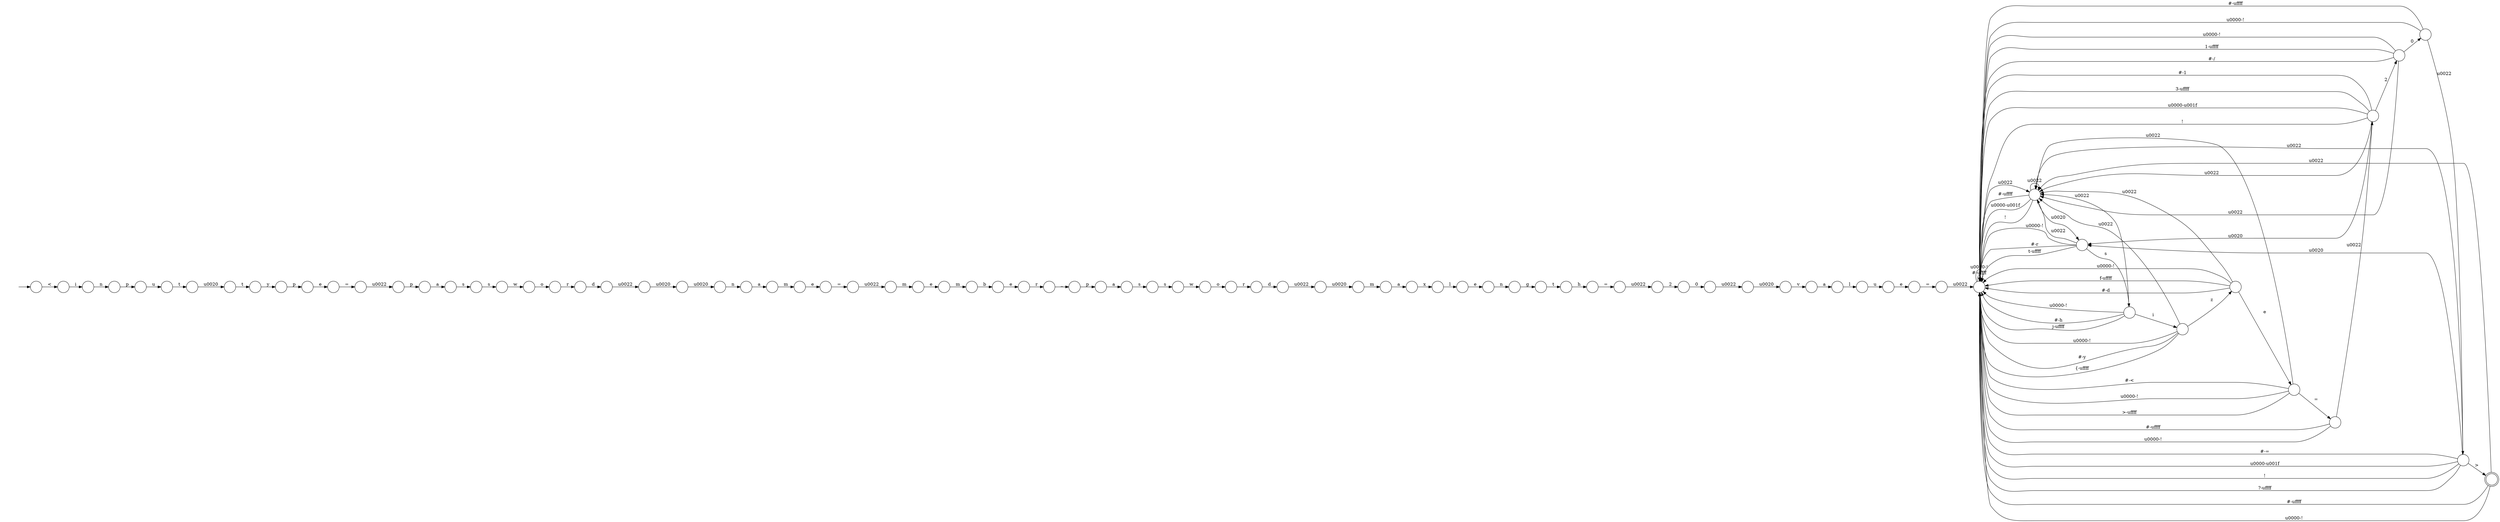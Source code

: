 digraph Automaton {
  rankdir = LR;
  0 [shape=circle,label=""];
  0 -> 55 [label="d"]
  1 [shape=circle,label=""];
  1 -> 74 [label="w"]
  2 [shape=circle,label=""];
  2 -> 17 [label="s"]
  3 [shape=circle,label=""];
  3 -> 22 [label="\u0022"]
  4 [shape=circle,label=""];
  4 -> 13 [label="a"]
  5 [shape=circle,label=""];
  5 -> 23 [label="0"]
  6 [shape=circle,label=""];
  6 -> 34 [label="\u0020"]
  7 [shape=circle,label=""];
  7 -> 63 [label="y"]
  8 [shape=circle,label=""];
  8 -> 67 [label="\u0022"]
  8 -> 8 [label="#-\uffff"]
  8 -> 8 [label="\u0000-!"]
  9 [shape=circle,label=""];
  9 -> 51 [label="n"]
  10 [shape=circle,label=""];
  10 -> 30 [label="="]
  11 [shape=circle,label=""];
  11 -> 73 [label="r"]
  12 [shape=circle,label=""];
  12 -> 21 [label="\u0022"]
  12 -> 8 [label="#-\uffff"]
  12 -> 8 [label="\u0000-!"]
  13 [shape=circle,label=""];
  13 -> 40 [label="l"]
  14 [shape=circle,label=""];
  14 -> 48 [label="m"]
  15 [shape=circle,label=""];
  15 -> 67 [label="\u0022"]
  15 -> 36 [label="e"]
  15 -> 8 [label="\u0000-!"]
  15 -> 8 [label="f-\uffff"]
  15 -> 8 [label="#-d"]
  16 [shape=circle,label=""];
  16 -> 56 [label="\u0022"]
  17 [shape=circle,label=""];
  17 -> 65 [label="s"]
  18 [shape=circle,label=""];
  18 -> 25 [label="a"]
  19 [shape=circle,label=""];
  19 -> 76 [label="l"]
  20 [shape=circle,label=""];
  20 -> 29 [label="\u0020"]
  21 [shape=circle,label=""];
  21 -> 67 [label="\u0022"]
  21 -> 8 [label="#-="]
  21 -> 81 [label=">"]
  21 -> 8 [label="\u0000-\u001f"]
  21 -> 68 [label="\u0020"]
  21 -> 8 [label="!"]
  21 -> 8 [label="?-\uffff"]
  22 [shape=circle,label=""];
  22 -> 28 [label="m"]
  23 [shape=circle,label=""];
  23 -> 37 [label="\u0022"]
  24 [shape=circle,label=""];
  24 -> 79 [label="a"]
  25 [shape=circle,label=""];
  25 -> 66 [label="m"]
  26 [shape=circle,label=""];
  26 -> 67 [label="\u0022"]
  26 -> 8 [label="\u0000-!"]
  26 -> 8 [label="1-\uffff"]
  26 -> 12 [label="0"]
  26 -> 8 [label="#-/"]
  27 [shape=circle,label=""];
  27 -> 10 [label="e"]
  28 [shape=circle,label=""];
  28 -> 14 [label="e"]
  29 [shape=circle,label=""];
  29 -> 24 [label="m"]
  30 [shape=circle,label=""];
  30 -> 8 [label="\u0022"]
  31 [shape=circle,label=""];
  31 -> 67 [label="\u0022"]
  31 -> 26 [label="2"]
  31 -> 8 [label="#-1"]
  31 -> 8 [label="3-\uffff"]
  31 -> 8 [label="\u0000-\u001f"]
  31 -> 68 [label="\u0020"]
  31 -> 8 [label="!"]
  32 [shape=circle,label=""];
  32 -> 67 [label="\u0022"]
  32 -> 8 [label="\u0000-!"]
  32 -> 72 [label="i"]
  32 -> 8 [label="#-h"]
  32 -> 8 [label="j-\uffff"]
  33 [shape=circle,label=""];
  33 -> 2 [label="a"]
  34 [shape=circle,label=""];
  34 -> 7 [label="t"]
  35 [shape=circle,label=""];
  35 -> 45 [label="a"]
  36 [shape=circle,label=""];
  36 -> 38 [label="="]
  36 -> 67 [label="\u0022"]
  36 -> 8 [label="#-<"]
  36 -> 8 [label="\u0000-!"]
  36 -> 8 [label=">-\uffff"]
  37 [shape=circle,label=""];
  37 -> 62 [label="\u0020"]
  38 [shape=circle,label=""];
  38 -> 31 [label="\u0022"]
  38 -> 8 [label="#-\uffff"]
  38 -> 8 [label="\u0000-!"]
  39 [shape=circle,label=""];
  39 -> 60 [label="\u0020"]
  40 [shape=circle,label=""];
  40 -> 27 [label="u"]
  41 [shape=circle,label=""];
  41 -> 71 [label="o"]
  42 [shape=circle,label=""];
  42 -> 53 [label="\u0022"]
  43 [shape=circle,label=""];
  43 -> 16 [label="="]
  44 [shape=circle,label=""];
  44 -> 43 [label="h"]
  45 [shape=circle,label=""];
  45 -> 50 [label="s"]
  46 [shape=circle,label=""];
  46 -> 35 [label="p"]
  47 [shape=circle,label=""];
  47 -> 75 [label="g"]
  48 [shape=circle,label=""];
  48 -> 58 [label="b"]
  49 [shape=circle,label=""];
  49 -> 9 [label="i"]
  50 [shape=circle,label=""];
  50 -> 1 [label="s"]
  51 [shape=circle,label=""];
  51 -> 57 [label="p"]
  52 [shape=circle,label=""];
  52 -> 78 [label="e"]
  53 [shape=circle,label=""];
  53 -> 33 [label="p"]
  54 [shape=circle,label=""];
  54 -> 3 [label="="]
  55 [shape=circle,label=""];
  55 -> 64 [label="\u0022"]
  56 [shape=circle,label=""];
  56 -> 5 [label="2"]
  57 [shape=circle,label=""];
  57 -> 70 [label="u"]
  58 [shape=circle,label=""];
  58 -> 77 [label="e"]
  59 [shape=circle,label=""];
  59 -> 20 [label="\u0022"]
  60 [shape=circle,label=""];
  60 -> 18 [label="n"]
  61 [shape=circle,label=""];
  initial [shape=plaintext,label=""];
  initial -> 61
  61 -> 49 [label="<"]
  62 [shape=circle,label=""];
  62 -> 4 [label="v"]
  63 [shape=circle,label=""];
  63 -> 52 [label="p"]
  64 [shape=circle,label=""];
  64 -> 39 [label="\u0020"]
  65 [shape=circle,label=""];
  65 -> 41 [label="w"]
  66 [shape=circle,label=""];
  66 -> 54 [label="e"]
  67 [shape=circle,label=""];
  67 -> 67 [label="\u0022"]
  67 -> 8 [label="#-\uffff"]
  67 -> 8 [label="\u0000-\u001f"]
  67 -> 68 [label="\u0020"]
  67 -> 8 [label="!"]
  68 [shape=circle,label=""];
  68 -> 67 [label="\u0022"]
  68 -> 8 [label="\u0000-!"]
  68 -> 8 [label="#-r"]
  68 -> 32 [label="s"]
  68 -> 8 [label="t-\uffff"]
  69 [shape=circle,label=""];
  69 -> 47 [label="n"]
  70 [shape=circle,label=""];
  70 -> 6 [label="t"]
  71 [shape=circle,label=""];
  71 -> 0 [label="r"]
  72 [shape=circle,label=""];
  72 -> 15 [label="z"]
  72 -> 67 [label="\u0022"]
  72 -> 8 [label="\u0000-!"]
  72 -> 8 [label="#-y"]
  72 -> 8 [label="{-\uffff"]
  73 [shape=circle,label=""];
  73 -> 59 [label="d"]
  74 [shape=circle,label=""];
  74 -> 11 [label="o"]
  75 [shape=circle,label=""];
  75 -> 44 [label="t"]
  76 [shape=circle,label=""];
  76 -> 69 [label="e"]
  77 [shape=circle,label=""];
  77 -> 80 [label="r"]
  78 [shape=circle,label=""];
  78 -> 42 [label="="]
  79 [shape=circle,label=""];
  79 -> 19 [label="x"]
  80 [shape=circle,label=""];
  80 -> 46 [label="_"]
  81 [shape=doublecircle,label=""];
  81 -> 67 [label="\u0022"]
  81 -> 8 [label="#-\uffff"]
  81 -> 8 [label="\u0000-!"]
}

